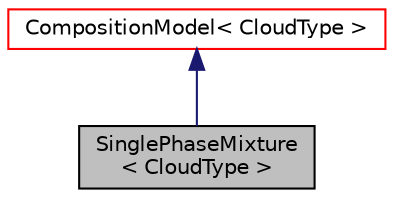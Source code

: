 digraph "SinglePhaseMixture&lt; CloudType &gt;"
{
  bgcolor="transparent";
  edge [fontname="Helvetica",fontsize="10",labelfontname="Helvetica",labelfontsize="10"];
  node [fontname="Helvetica",fontsize="10",shape=record];
  Node4 [label="SinglePhaseMixture\l\< CloudType \>",height=0.2,width=0.4,color="black", fillcolor="grey75", style="filled", fontcolor="black"];
  Node5 -> Node4 [dir="back",color="midnightblue",fontsize="10",style="solid",fontname="Helvetica"];
  Node5 [label="CompositionModel\< CloudType \>",height=0.2,width=0.4,color="red",URL="$a24933.html",tooltip="Templated reacting parcel composition model class Consists of carrier species (via thermo package)..."];
}
